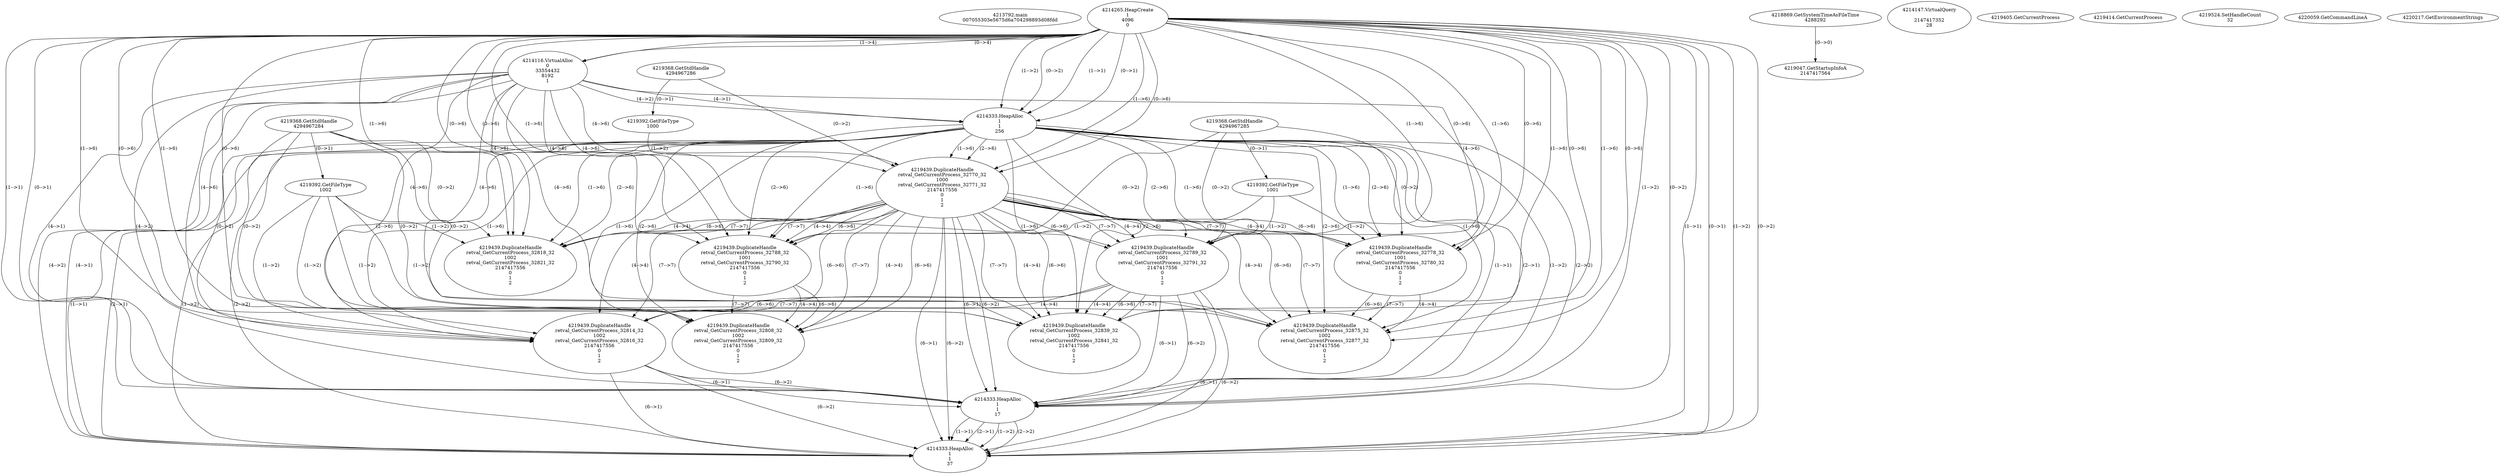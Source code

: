 // Global SCDG with merge call
digraph {
	0 [label="4213792.main
007055303e5675d6a704298893d08fdd"]
	1 [label="4214265.HeapCreate
1
4096
0"]
	2 [label="4218869.GetSystemTimeAsFileTime
4288292"]
	3 [label="4214116.VirtualAlloc
0
33554432
8192
1"]
	1 -> 3 [label="(1-->4)"]
	1 -> 3 [label="(0-->4)"]
	4 [label="4214147.VirtualQuery

2147417352
28"]
	5 [label="4214333.HeapAlloc
1
1
256"]
	1 -> 5 [label="(1-->1)"]
	1 -> 5 [label="(0-->1)"]
	3 -> 5 [label="(4-->1)"]
	1 -> 5 [label="(1-->2)"]
	1 -> 5 [label="(0-->2)"]
	3 -> 5 [label="(4-->2)"]
	6 [label="4219047.GetStartupInfoA
2147417564"]
	2 -> 6 [label="(0-->0)"]
	7 [label="4219368.GetStdHandle
4294967286"]
	8 [label="4219392.GetFileType
1000"]
	7 -> 8 [label="(0-->1)"]
	9 [label="4219405.GetCurrentProcess
"]
	10 [label="4219414.GetCurrentProcess
"]
	11 [label="4219439.DuplicateHandle
retval_GetCurrentProcess_32770_32
1000
retval_GetCurrentProcess_32771_32
2147417556
0
1
2"]
	7 -> 11 [label="(0-->2)"]
	8 -> 11 [label="(1-->2)"]
	1 -> 11 [label="(1-->6)"]
	1 -> 11 [label="(0-->6)"]
	3 -> 11 [label="(4-->6)"]
	5 -> 11 [label="(1-->6)"]
	5 -> 11 [label="(2-->6)"]
	12 [label="4219368.GetStdHandle
4294967285"]
	13 [label="4219392.GetFileType
1001"]
	12 -> 13 [label="(0-->1)"]
	14 [label="4219368.GetStdHandle
4294967284"]
	15 [label="4219392.GetFileType
1002"]
	14 -> 15 [label="(0-->1)"]
	16 [label="4219439.DuplicateHandle
retval_GetCurrentProcess_32818_32
1002
retval_GetCurrentProcess_32821_32
2147417556
0
1
2"]
	14 -> 16 [label="(0-->2)"]
	15 -> 16 [label="(1-->2)"]
	11 -> 16 [label="(4-->4)"]
	1 -> 16 [label="(1-->6)"]
	1 -> 16 [label="(0-->6)"]
	3 -> 16 [label="(4-->6)"]
	5 -> 16 [label="(1-->6)"]
	5 -> 16 [label="(2-->6)"]
	11 -> 16 [label="(6-->6)"]
	11 -> 16 [label="(7-->7)"]
	17 [label="4219524.SetHandleCount
32"]
	18 [label="4220059.GetCommandLineA
"]
	19 [label="4219439.DuplicateHandle
retval_GetCurrentProcess_32788_32
1001
retval_GetCurrentProcess_32790_32
2147417556
0
1
2"]
	12 -> 19 [label="(0-->2)"]
	13 -> 19 [label="(1-->2)"]
	11 -> 19 [label="(4-->4)"]
	1 -> 19 [label="(1-->6)"]
	1 -> 19 [label="(0-->6)"]
	3 -> 19 [label="(4-->6)"]
	5 -> 19 [label="(1-->6)"]
	5 -> 19 [label="(2-->6)"]
	11 -> 19 [label="(6-->6)"]
	11 -> 19 [label="(7-->7)"]
	20 [label="4219439.DuplicateHandle
retval_GetCurrentProcess_32808_32
1002
retval_GetCurrentProcess_32809_32
2147417556
0
1
2"]
	14 -> 20 [label="(0-->2)"]
	15 -> 20 [label="(1-->2)"]
	11 -> 20 [label="(4-->4)"]
	19 -> 20 [label="(4-->4)"]
	1 -> 20 [label="(1-->6)"]
	1 -> 20 [label="(0-->6)"]
	3 -> 20 [label="(4-->6)"]
	5 -> 20 [label="(1-->6)"]
	5 -> 20 [label="(2-->6)"]
	11 -> 20 [label="(6-->6)"]
	19 -> 20 [label="(6-->6)"]
	11 -> 20 [label="(7-->7)"]
	19 -> 20 [label="(7-->7)"]
	21 [label="4219439.DuplicateHandle
retval_GetCurrentProcess_32789_32
1001
retval_GetCurrentProcess_32791_32
2147417556
0
1
2"]
	12 -> 21 [label="(0-->2)"]
	13 -> 21 [label="(1-->2)"]
	11 -> 21 [label="(4-->4)"]
	1 -> 21 [label="(1-->6)"]
	1 -> 21 [label="(0-->6)"]
	3 -> 21 [label="(4-->6)"]
	5 -> 21 [label="(1-->6)"]
	5 -> 21 [label="(2-->6)"]
	11 -> 21 [label="(6-->6)"]
	11 -> 21 [label="(7-->7)"]
	22 [label="4219439.DuplicateHandle
retval_GetCurrentProcess_32814_32
1002
retval_GetCurrentProcess_32816_32
2147417556
0
1
2"]
	14 -> 22 [label="(0-->2)"]
	15 -> 22 [label="(1-->2)"]
	11 -> 22 [label="(4-->4)"]
	21 -> 22 [label="(4-->4)"]
	1 -> 22 [label="(1-->6)"]
	1 -> 22 [label="(0-->6)"]
	3 -> 22 [label="(4-->6)"]
	5 -> 22 [label="(1-->6)"]
	5 -> 22 [label="(2-->6)"]
	11 -> 22 [label="(6-->6)"]
	21 -> 22 [label="(6-->6)"]
	11 -> 22 [label="(7-->7)"]
	21 -> 22 [label="(7-->7)"]
	23 [label="4214333.HeapAlloc
1
1
17"]
	1 -> 23 [label="(1-->1)"]
	1 -> 23 [label="(0-->1)"]
	3 -> 23 [label="(4-->1)"]
	5 -> 23 [label="(1-->1)"]
	5 -> 23 [label="(2-->1)"]
	11 -> 23 [label="(6-->1)"]
	21 -> 23 [label="(6-->1)"]
	22 -> 23 [label="(6-->1)"]
	1 -> 23 [label="(1-->2)"]
	1 -> 23 [label="(0-->2)"]
	3 -> 23 [label="(4-->2)"]
	5 -> 23 [label="(1-->2)"]
	5 -> 23 [label="(2-->2)"]
	11 -> 23 [label="(6-->2)"]
	21 -> 23 [label="(6-->2)"]
	22 -> 23 [label="(6-->2)"]
	24 [label="4220217.GetEnvironmentStrings
"]
	25 [label="4214333.HeapAlloc
1
1
37"]
	1 -> 25 [label="(1-->1)"]
	1 -> 25 [label="(0-->1)"]
	3 -> 25 [label="(4-->1)"]
	5 -> 25 [label="(1-->1)"]
	5 -> 25 [label="(2-->1)"]
	11 -> 25 [label="(6-->1)"]
	21 -> 25 [label="(6-->1)"]
	22 -> 25 [label="(6-->1)"]
	23 -> 25 [label="(1-->1)"]
	23 -> 25 [label="(2-->1)"]
	1 -> 25 [label="(1-->2)"]
	1 -> 25 [label="(0-->2)"]
	3 -> 25 [label="(4-->2)"]
	5 -> 25 [label="(1-->2)"]
	5 -> 25 [label="(2-->2)"]
	11 -> 25 [label="(6-->2)"]
	21 -> 25 [label="(6-->2)"]
	22 -> 25 [label="(6-->2)"]
	23 -> 25 [label="(1-->2)"]
	23 -> 25 [label="(2-->2)"]
	26 [label="4219439.DuplicateHandle
retval_GetCurrentProcess_32839_32
1002
retval_GetCurrentProcess_32841_32
2147417556
0
1
2"]
	14 -> 26 [label="(0-->2)"]
	15 -> 26 [label="(1-->2)"]
	11 -> 26 [label="(4-->4)"]
	21 -> 26 [label="(4-->4)"]
	1 -> 26 [label="(1-->6)"]
	1 -> 26 [label="(0-->6)"]
	3 -> 26 [label="(4-->6)"]
	5 -> 26 [label="(1-->6)"]
	5 -> 26 [label="(2-->6)"]
	11 -> 26 [label="(6-->6)"]
	21 -> 26 [label="(6-->6)"]
	11 -> 26 [label="(7-->7)"]
	21 -> 26 [label="(7-->7)"]
	27 [label="4219439.DuplicateHandle
retval_GetCurrentProcess_32778_32
1001
retval_GetCurrentProcess_32780_32
2147417556
0
1
2"]
	12 -> 27 [label="(0-->2)"]
	13 -> 27 [label="(1-->2)"]
	11 -> 27 [label="(4-->4)"]
	1 -> 27 [label="(1-->6)"]
	1 -> 27 [label="(0-->6)"]
	3 -> 27 [label="(4-->6)"]
	5 -> 27 [label="(1-->6)"]
	5 -> 27 [label="(2-->6)"]
	11 -> 27 [label="(6-->6)"]
	11 -> 27 [label="(7-->7)"]
	28 [label="4219439.DuplicateHandle
retval_GetCurrentProcess_32875_32
1002
retval_GetCurrentProcess_32877_32
2147417556
0
1
2"]
	14 -> 28 [label="(0-->2)"]
	15 -> 28 [label="(1-->2)"]
	11 -> 28 [label="(4-->4)"]
	27 -> 28 [label="(4-->4)"]
	1 -> 28 [label="(1-->6)"]
	1 -> 28 [label="(0-->6)"]
	3 -> 28 [label="(4-->6)"]
	5 -> 28 [label="(1-->6)"]
	5 -> 28 [label="(2-->6)"]
	11 -> 28 [label="(6-->6)"]
	27 -> 28 [label="(6-->6)"]
	11 -> 28 [label="(7-->7)"]
	27 -> 28 [label="(7-->7)"]
}
